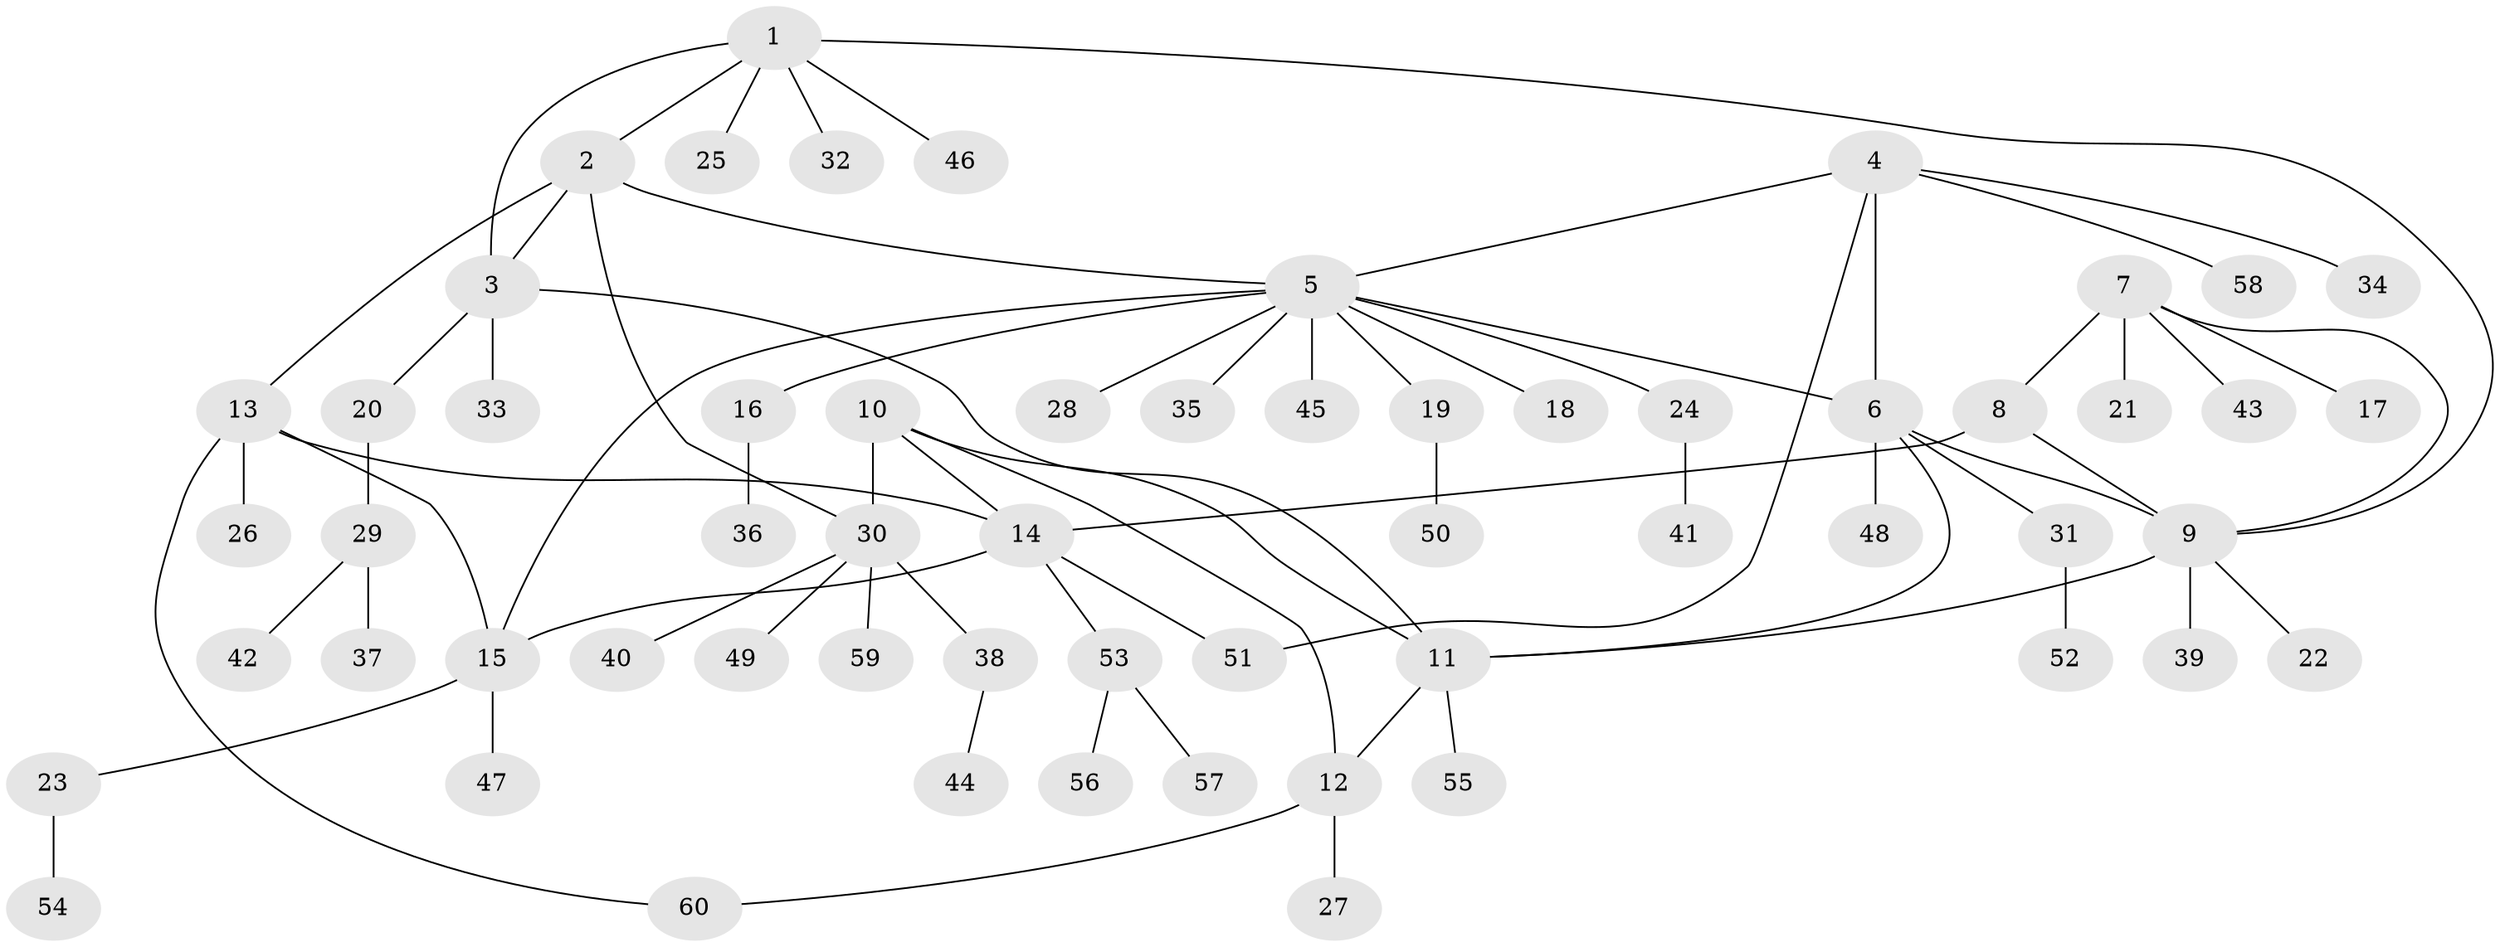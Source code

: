 // Generated by graph-tools (version 1.1) at 2025/02/03/09/25 03:02:49]
// undirected, 60 vertices, 73 edges
graph export_dot {
graph [start="1"]
  node [color=gray90,style=filled];
  1;
  2;
  3;
  4;
  5;
  6;
  7;
  8;
  9;
  10;
  11;
  12;
  13;
  14;
  15;
  16;
  17;
  18;
  19;
  20;
  21;
  22;
  23;
  24;
  25;
  26;
  27;
  28;
  29;
  30;
  31;
  32;
  33;
  34;
  35;
  36;
  37;
  38;
  39;
  40;
  41;
  42;
  43;
  44;
  45;
  46;
  47;
  48;
  49;
  50;
  51;
  52;
  53;
  54;
  55;
  56;
  57;
  58;
  59;
  60;
  1 -- 2;
  1 -- 3;
  1 -- 9;
  1 -- 25;
  1 -- 32;
  1 -- 46;
  2 -- 3;
  2 -- 5;
  2 -- 13;
  2 -- 30;
  3 -- 11;
  3 -- 20;
  3 -- 33;
  4 -- 5;
  4 -- 6;
  4 -- 34;
  4 -- 51;
  4 -- 58;
  5 -- 6;
  5 -- 15;
  5 -- 16;
  5 -- 18;
  5 -- 19;
  5 -- 24;
  5 -- 28;
  5 -- 35;
  5 -- 45;
  6 -- 9;
  6 -- 11;
  6 -- 31;
  6 -- 48;
  7 -- 8;
  7 -- 9;
  7 -- 17;
  7 -- 21;
  7 -- 43;
  8 -- 9;
  8 -- 14;
  9 -- 11;
  9 -- 22;
  9 -- 39;
  10 -- 11;
  10 -- 12;
  10 -- 14;
  10 -- 30;
  11 -- 12;
  11 -- 55;
  12 -- 27;
  12 -- 60;
  13 -- 14;
  13 -- 15;
  13 -- 26;
  13 -- 60;
  14 -- 15;
  14 -- 51;
  14 -- 53;
  15 -- 23;
  15 -- 47;
  16 -- 36;
  19 -- 50;
  20 -- 29;
  23 -- 54;
  24 -- 41;
  29 -- 37;
  29 -- 42;
  30 -- 38;
  30 -- 40;
  30 -- 49;
  30 -- 59;
  31 -- 52;
  38 -- 44;
  53 -- 56;
  53 -- 57;
}
